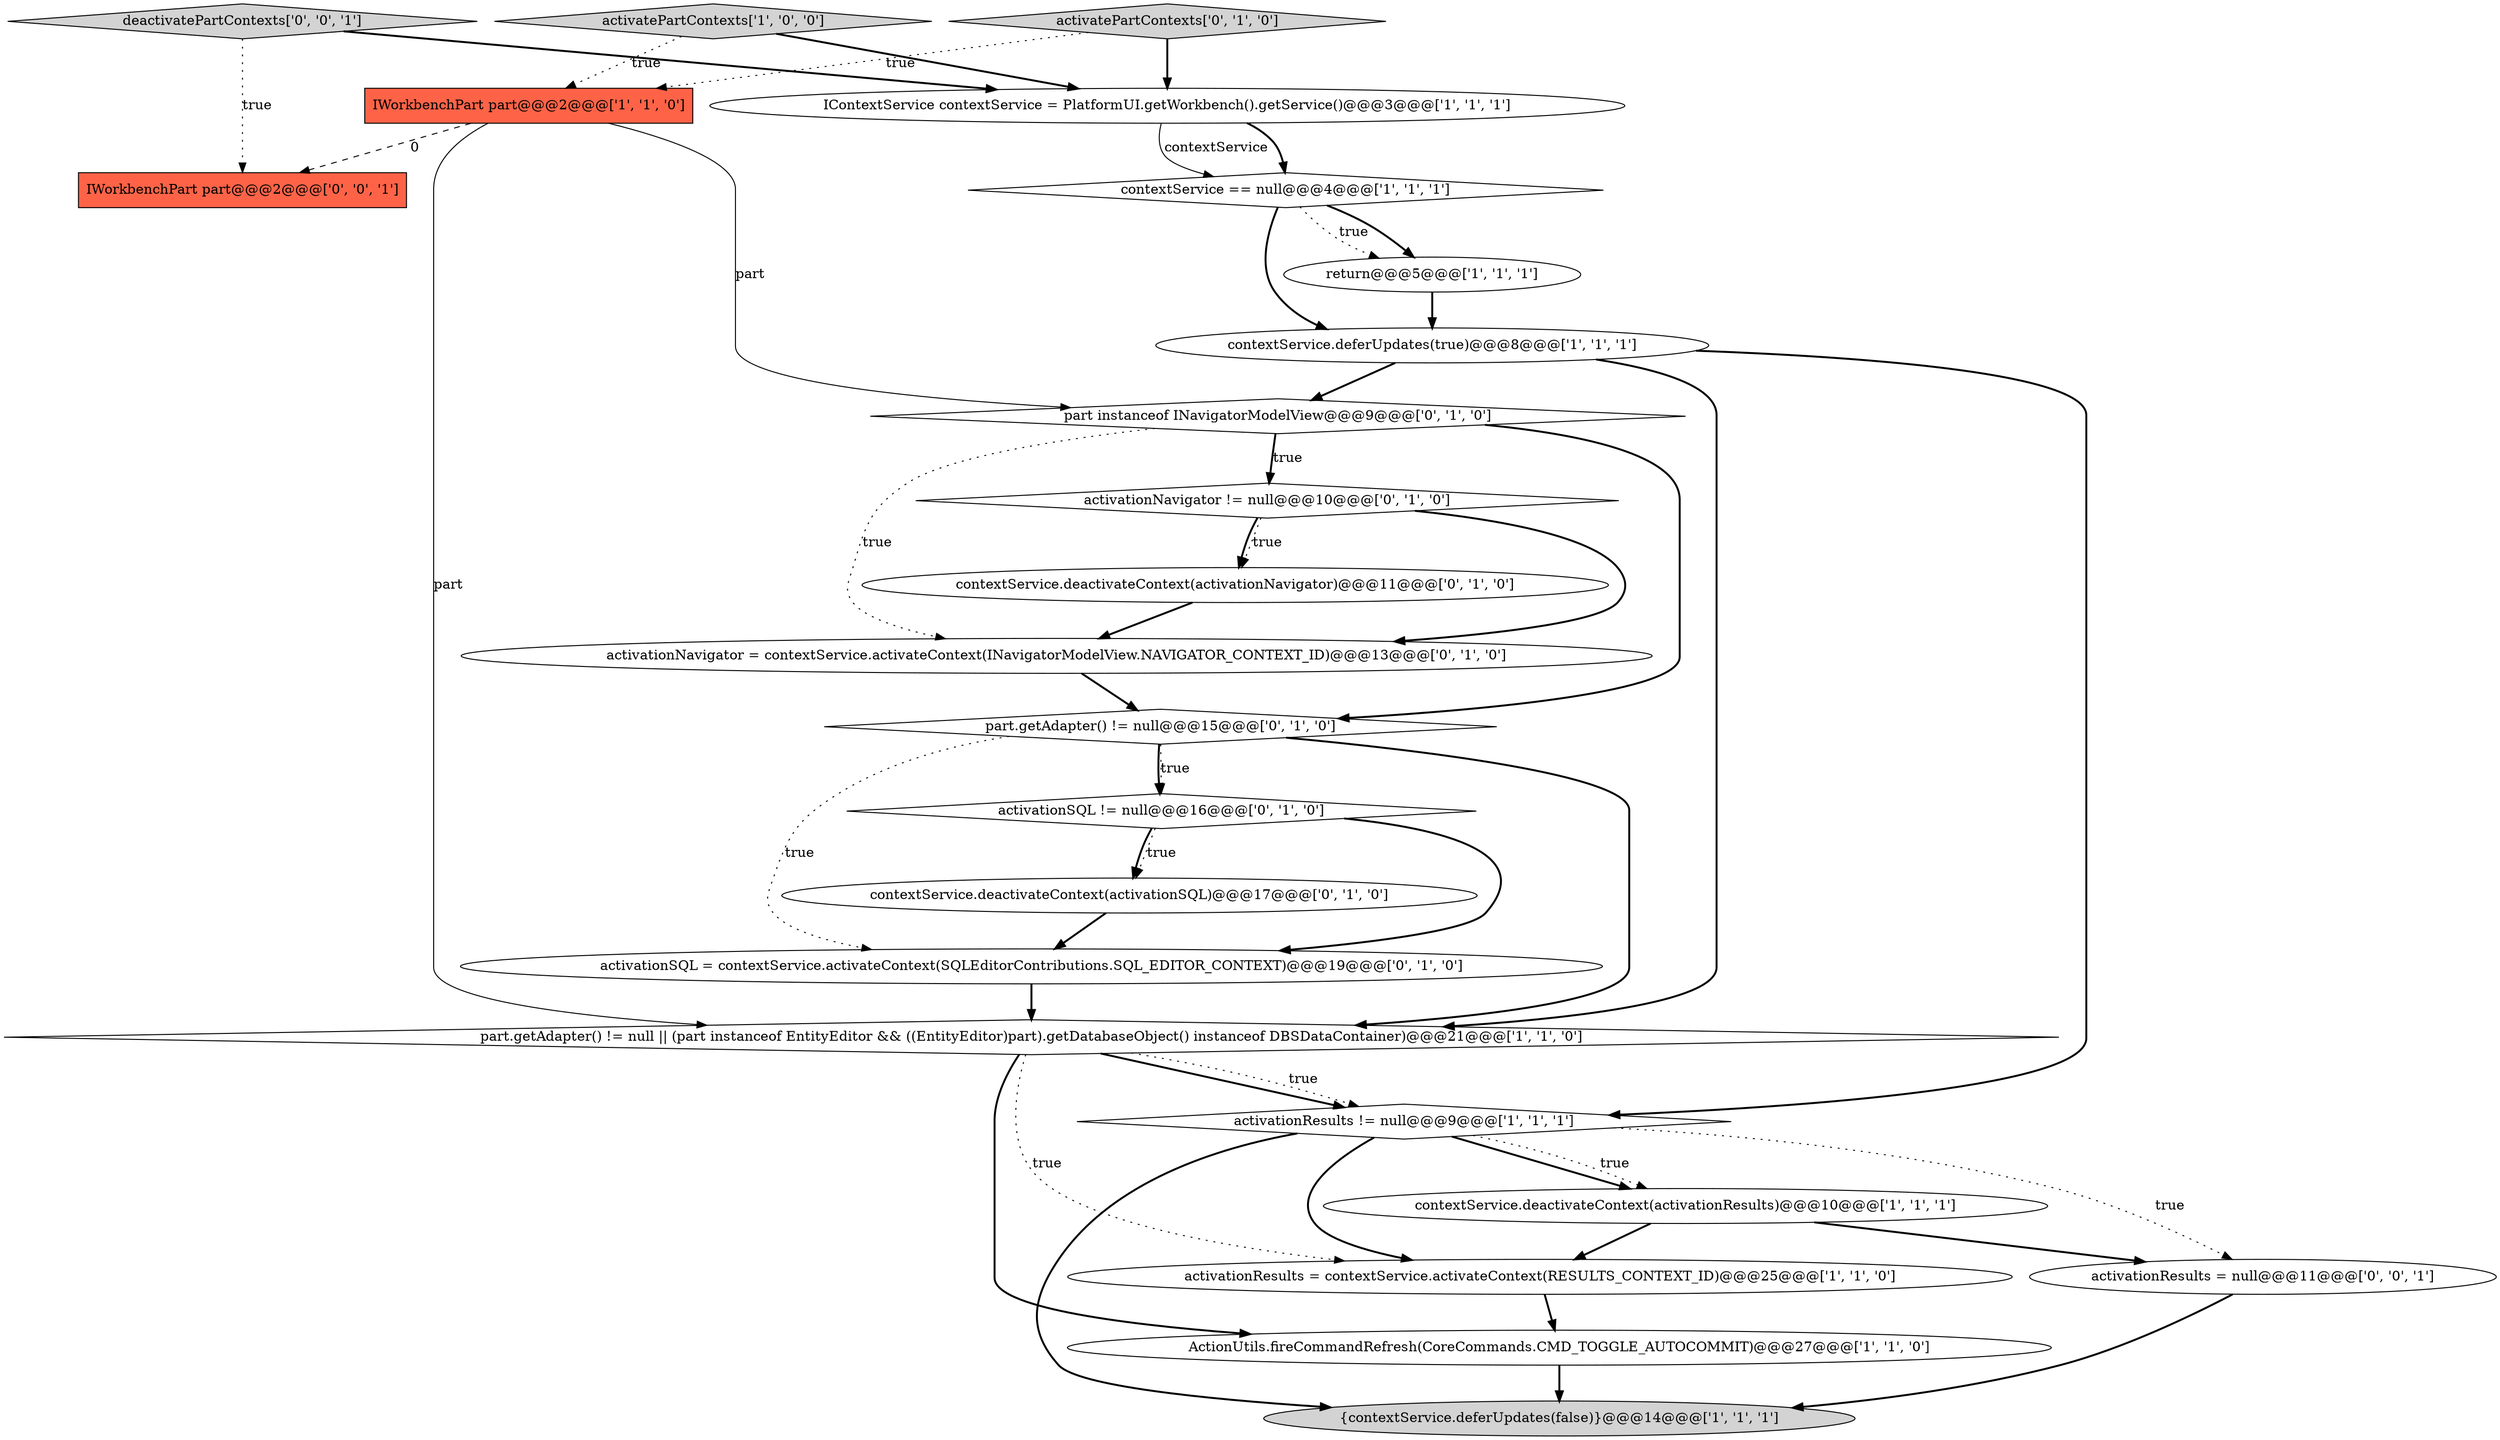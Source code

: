 digraph {
0 [style = filled, label = "return@@@5@@@['1', '1', '1']", fillcolor = white, shape = ellipse image = "AAA0AAABBB1BBB"];
14 [style = filled, label = "activationNavigator = contextService.activateContext(INavigatorModelView.NAVIGATOR_CONTEXT_ID)@@@13@@@['0', '1', '0']", fillcolor = white, shape = ellipse image = "AAA1AAABBB2BBB"];
9 [style = filled, label = "contextService.deferUpdates(true)@@@8@@@['1', '1', '1']", fillcolor = white, shape = ellipse image = "AAA0AAABBB1BBB"];
22 [style = filled, label = "deactivatePartContexts['0', '0', '1']", fillcolor = lightgray, shape = diamond image = "AAA0AAABBB3BBB"];
17 [style = filled, label = "activationNavigator != null@@@10@@@['0', '1', '0']", fillcolor = white, shape = diamond image = "AAA1AAABBB2BBB"];
1 [style = filled, label = "activationResults = contextService.activateContext(RESULTS_CONTEXT_ID)@@@25@@@['1', '1', '0']", fillcolor = white, shape = ellipse image = "AAA0AAABBB1BBB"];
15 [style = filled, label = "part.getAdapter() != null@@@15@@@['0', '1', '0']", fillcolor = white, shape = diamond image = "AAA1AAABBB2BBB"];
6 [style = filled, label = "activationResults != null@@@9@@@['1', '1', '1']", fillcolor = white, shape = diamond image = "AAA0AAABBB1BBB"];
21 [style = filled, label = "activationResults = null@@@11@@@['0', '0', '1']", fillcolor = white, shape = ellipse image = "AAA0AAABBB3BBB"];
5 [style = filled, label = "contextService == null@@@4@@@['1', '1', '1']", fillcolor = white, shape = diamond image = "AAA0AAABBB1BBB"];
3 [style = filled, label = "activatePartContexts['1', '0', '0']", fillcolor = lightgray, shape = diamond image = "AAA0AAABBB1BBB"];
10 [style = filled, label = "IWorkbenchPart part@@@2@@@['1', '1', '0']", fillcolor = tomato, shape = box image = "AAA0AAABBB1BBB"];
13 [style = filled, label = "activatePartContexts['0', '1', '0']", fillcolor = lightgray, shape = diamond image = "AAA0AAABBB2BBB"];
19 [style = filled, label = "contextService.deactivateContext(activationSQL)@@@17@@@['0', '1', '0']", fillcolor = white, shape = ellipse image = "AAA1AAABBB2BBB"];
8 [style = filled, label = "IContextService contextService = PlatformUI.getWorkbench().getService()@@@3@@@['1', '1', '1']", fillcolor = white, shape = ellipse image = "AAA0AAABBB1BBB"];
4 [style = filled, label = "part.getAdapter() != null || (part instanceof EntityEditor && ((EntityEditor)part).getDatabaseObject() instanceof DBSDataContainer)@@@21@@@['1', '1', '0']", fillcolor = white, shape = diamond image = "AAA0AAABBB1BBB"];
7 [style = filled, label = "ActionUtils.fireCommandRefresh(CoreCommands.CMD_TOGGLE_AUTOCOMMIT)@@@27@@@['1', '1', '0']", fillcolor = white, shape = ellipse image = "AAA0AAABBB1BBB"];
11 [style = filled, label = "contextService.deactivateContext(activationResults)@@@10@@@['1', '1', '1']", fillcolor = white, shape = ellipse image = "AAA0AAABBB1BBB"];
23 [style = filled, label = "IWorkbenchPart part@@@2@@@['0', '0', '1']", fillcolor = tomato, shape = box image = "AAA0AAABBB3BBB"];
16 [style = filled, label = "part instanceof INavigatorModelView@@@9@@@['0', '1', '0']", fillcolor = white, shape = diamond image = "AAA1AAABBB2BBB"];
2 [style = filled, label = "{contextService.deferUpdates(false)}@@@14@@@['1', '1', '1']", fillcolor = lightgray, shape = ellipse image = "AAA0AAABBB1BBB"];
20 [style = filled, label = "contextService.deactivateContext(activationNavigator)@@@11@@@['0', '1', '0']", fillcolor = white, shape = ellipse image = "AAA1AAABBB2BBB"];
18 [style = filled, label = "activationSQL = contextService.activateContext(SQLEditorContributions.SQL_EDITOR_CONTEXT)@@@19@@@['0', '1', '0']", fillcolor = white, shape = ellipse image = "AAA1AAABBB2BBB"];
12 [style = filled, label = "activationSQL != null@@@16@@@['0', '1', '0']", fillcolor = white, shape = diamond image = "AAA1AAABBB2BBB"];
5->0 [style = dotted, label="true"];
4->6 [style = bold, label=""];
22->23 [style = dotted, label="true"];
4->7 [style = bold, label=""];
11->21 [style = bold, label=""];
22->8 [style = bold, label=""];
8->5 [style = bold, label=""];
9->4 [style = bold, label=""];
15->12 [style = bold, label=""];
9->16 [style = bold, label=""];
6->11 [style = bold, label=""];
12->19 [style = dotted, label="true"];
15->4 [style = bold, label=""];
15->18 [style = dotted, label="true"];
0->9 [style = bold, label=""];
16->14 [style = dotted, label="true"];
16->15 [style = bold, label=""];
13->10 [style = dotted, label="true"];
11->1 [style = bold, label=""];
17->14 [style = bold, label=""];
5->9 [style = bold, label=""];
17->20 [style = bold, label=""];
4->1 [style = dotted, label="true"];
10->4 [style = solid, label="part"];
6->2 [style = bold, label=""];
21->2 [style = bold, label=""];
9->6 [style = bold, label=""];
8->5 [style = solid, label="contextService"];
3->10 [style = dotted, label="true"];
5->0 [style = bold, label=""];
17->20 [style = dotted, label="true"];
12->19 [style = bold, label=""];
3->8 [style = bold, label=""];
12->18 [style = bold, label=""];
6->21 [style = dotted, label="true"];
16->17 [style = bold, label=""];
13->8 [style = bold, label=""];
1->7 [style = bold, label=""];
10->23 [style = dashed, label="0"];
20->14 [style = bold, label=""];
4->6 [style = dotted, label="true"];
14->15 [style = bold, label=""];
19->18 [style = bold, label=""];
6->1 [style = bold, label=""];
16->17 [style = dotted, label="true"];
10->16 [style = solid, label="part"];
18->4 [style = bold, label=""];
15->12 [style = dotted, label="true"];
6->11 [style = dotted, label="true"];
7->2 [style = bold, label=""];
}
